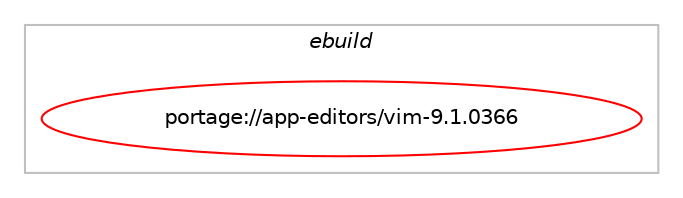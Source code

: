 digraph prolog {

# *************
# Graph options
# *************

newrank=true;
concentrate=true;
compound=true;
graph [rankdir=LR,fontname=Helvetica,fontsize=10,ranksep=1.5];#, ranksep=2.5, nodesep=0.2];
edge  [arrowhead=vee];
node  [fontname=Helvetica,fontsize=10];

# **********
# The ebuild
# **********

subgraph cluster_leftcol {
color=gray;
label=<<i>ebuild</i>>;
id [label="portage://app-editors/vim-9.1.0366", color=red, width=4, href="../app-editors/vim-9.1.0366.svg"];
}

# ****************
# The dependencies
# ****************

subgraph cluster_midcol {
color=gray;
label=<<i>dependencies</i>>;
subgraph cluster_compile {
fillcolor="#eeeeee";
style=filled;
label=<<i>compile</i>>;
# *** BEGIN UNKNOWN DEPENDENCY TYPE (TODO) ***
# id -> equal(use_conditional_group(positive,X,portage://app-editors/vim-9.1.0366,[package_dependency(portage://app-editors/vim-9.1.0366,install,no,x11-base,xorg-proto,none,[,,],[],[])]))
# *** END UNKNOWN DEPENDENCY TYPE (TODO) ***

# *** BEGIN UNKNOWN DEPENDENCY TYPE (TODO) ***
# id -> equal(use_conditional_group(positive,X,portage://app-editors/vim-9.1.0366,[package_dependency(portage://app-editors/vim-9.1.0366,install,no,x11-libs,libXt,none,[,,],[],[])]))
# *** END UNKNOWN DEPENDENCY TYPE (TODO) ***

# *** BEGIN UNKNOWN DEPENDENCY TYPE (TODO) ***
# id -> equal(use_conditional_group(positive,acl,portage://app-editors/vim-9.1.0366,[use_conditional_group(positive,kernel_linux,portage://app-editors/vim-9.1.0366,[package_dependency(portage://app-editors/vim-9.1.0366,install,no,sys-apps,acl,none,[,,],[],[])])]))
# *** END UNKNOWN DEPENDENCY TYPE (TODO) ***

# *** BEGIN UNKNOWN DEPENDENCY TYPE (TODO) ***
# id -> equal(use_conditional_group(positive,crypt,portage://app-editors/vim-9.1.0366,[package_dependency(portage://app-editors/vim-9.1.0366,install,no,dev-libs,libsodium,none,[,,],any_same_slot,[])]))
# *** END UNKNOWN DEPENDENCY TYPE (TODO) ***

# *** BEGIN UNKNOWN DEPENDENCY TYPE (TODO) ***
# id -> equal(use_conditional_group(positive,cscope,portage://app-editors/vim-9.1.0366,[package_dependency(portage://app-editors/vim-9.1.0366,install,no,dev-util,cscope,none,[,,],[],[])]))
# *** END UNKNOWN DEPENDENCY TYPE (TODO) ***

# *** BEGIN UNKNOWN DEPENDENCY TYPE (TODO) ***
# id -> equal(use_conditional_group(positive,gpm,portage://app-editors/vim-9.1.0366,[package_dependency(portage://app-editors/vim-9.1.0366,install,no,sys-libs,gpm,greaterequal,[1.19.3,,,1.19.3],[],[])]))
# *** END UNKNOWN DEPENDENCY TYPE (TODO) ***

# *** BEGIN UNKNOWN DEPENDENCY TYPE (TODO) ***
# id -> equal(use_conditional_group(positive,lua,portage://app-editors/vim-9.1.0366,[use_conditional_group(positive,lua_single_target_luajit,portage://app-editors/vim-9.1.0366,[package_dependency(portage://app-editors/vim-9.1.0366,install,no,dev-lang,luajit,none,[,,],any_same_slot,[])]),use_conditional_group(positive,lua_single_target_lua5-1,portage://app-editors/vim-9.1.0366,[package_dependency(portage://app-editors/vim-9.1.0366,install,no,dev-lang,lua,none,[,,],[slot(5.1)],[])]),use_conditional_group(positive,lua_single_target_lua5-3,portage://app-editors/vim-9.1.0366,[package_dependency(portage://app-editors/vim-9.1.0366,install,no,dev-lang,lua,none,[,,],[slot(5.3)],[])]),use_conditional_group(positive,lua_single_target_lua5-4,portage://app-editors/vim-9.1.0366,[package_dependency(portage://app-editors/vim-9.1.0366,install,no,dev-lang,lua,none,[,,],[slot(5.4)],[])]),use_conditional_group(positive,lua_single_target_lua5-1,portage://app-editors/vim-9.1.0366,[package_dependency(portage://app-editors/vim-9.1.0366,install,no,dev-lang,lua,none,[,,],[slot(5.1)],[use(enable(deprecated),none)])])]))
# *** END UNKNOWN DEPENDENCY TYPE (TODO) ***

# *** BEGIN UNKNOWN DEPENDENCY TYPE (TODO) ***
# id -> equal(use_conditional_group(positive,nls,portage://app-editors/vim-9.1.0366,[package_dependency(portage://app-editors/vim-9.1.0366,install,no,virtual,libintl,none,[,,],[],[])]))
# *** END UNKNOWN DEPENDENCY TYPE (TODO) ***

# *** BEGIN UNKNOWN DEPENDENCY TYPE (TODO) ***
# id -> equal(use_conditional_group(positive,perl,portage://app-editors/vim-9.1.0366,[package_dependency(portage://app-editors/vim-9.1.0366,install,no,dev-lang,perl,none,[,,],any_same_slot,[])]))
# *** END UNKNOWN DEPENDENCY TYPE (TODO) ***

# *** BEGIN UNKNOWN DEPENDENCY TYPE (TODO) ***
# id -> equal(use_conditional_group(positive,python,portage://app-editors/vim-9.1.0366,[use_conditional_group(positive,python_single_target_python3_10,portage://app-editors/vim-9.1.0366,[package_dependency(portage://app-editors/vim-9.1.0366,install,no,dev-lang,python,none,[,,],[slot(3.10)],[use(enable(threads),positive)])]),use_conditional_group(positive,python_single_target_python3_11,portage://app-editors/vim-9.1.0366,[package_dependency(portage://app-editors/vim-9.1.0366,install,no,dev-lang,python,none,[,,],[slot(3.11)],[use(enable(threads),positive)])]),use_conditional_group(positive,python_single_target_python3_12,portage://app-editors/vim-9.1.0366,[package_dependency(portage://app-editors/vim-9.1.0366,install,no,dev-lang,python,none,[,,],[slot(3.12)],[use(enable(threads),positive)])])]))
# *** END UNKNOWN DEPENDENCY TYPE (TODO) ***

# *** BEGIN UNKNOWN DEPENDENCY TYPE (TODO) ***
# id -> equal(use_conditional_group(positive,racket,portage://app-editors/vim-9.1.0366,[package_dependency(portage://app-editors/vim-9.1.0366,install,no,dev-scheme,racket,none,[,,],[],[])]))
# *** END UNKNOWN DEPENDENCY TYPE (TODO) ***

# *** BEGIN UNKNOWN DEPENDENCY TYPE (TODO) ***
# id -> equal(use_conditional_group(positive,ruby,portage://app-editors/vim-9.1.0366,[any_of_group([all_of_group([package_dependency(portage://app-editors/vim-9.1.0366,install,no,dev-lang,ruby,none,[,,],[slot(3.1)],[]),package_dependency(portage://app-editors/vim-9.1.0366,install,no,virtual,rubygems,none,[,,],[],[use(enable(ruby_targets_ruby31),negative)])]),all_of_group([package_dependency(portage://app-editors/vim-9.1.0366,install,no,dev-lang,ruby,none,[,,],[slot(3.2)],[]),package_dependency(portage://app-editors/vim-9.1.0366,install,no,virtual,rubygems,none,[,,],[],[use(enable(ruby_targets_ruby32),negative)])])])]))
# *** END UNKNOWN DEPENDENCY TYPE (TODO) ***

# *** BEGIN UNKNOWN DEPENDENCY TYPE (TODO) ***
# id -> equal(use_conditional_group(positive,selinux,portage://app-editors/vim-9.1.0366,[package_dependency(portage://app-editors/vim-9.1.0366,install,no,sys-libs,libselinux,none,[,,],[],[])]))
# *** END UNKNOWN DEPENDENCY TYPE (TODO) ***

# *** BEGIN UNKNOWN DEPENDENCY TYPE (TODO) ***
# id -> equal(use_conditional_group(positive,sound,portage://app-editors/vim-9.1.0366,[package_dependency(portage://app-editors/vim-9.1.0366,install,no,media-libs,libcanberra,none,[,,],[],[])]))
# *** END UNKNOWN DEPENDENCY TYPE (TODO) ***

# *** BEGIN UNKNOWN DEPENDENCY TYPE (TODO) ***
# id -> equal(use_conditional_group(positive,tcl,portage://app-editors/vim-9.1.0366,[package_dependency(portage://app-editors/vim-9.1.0366,install,no,dev-lang,tcl,none,[,,],[slot(0),equal],[])]))
# *** END UNKNOWN DEPENDENCY TYPE (TODO) ***

# *** BEGIN UNKNOWN DEPENDENCY TYPE (TODO) ***
# id -> equal(use_conditional_group(positive,vim-pager,portage://app-editors/vim-9.1.0366,[package_dependency(portage://app-editors/vim-9.1.0366,install,no,app-editors,vim-core,none,[,,],[],[use(disable(minimal),none)])]))
# *** END UNKNOWN DEPENDENCY TYPE (TODO) ***

# *** BEGIN UNKNOWN DEPENDENCY TYPE (TODO) ***
# id -> equal(package_dependency(portage://app-editors/vim-9.1.0366,install,no,app-editors,vim-core,tilde,[9.1.0366,,,9.1.0366],[],[]))
# *** END UNKNOWN DEPENDENCY TYPE (TODO) ***

# *** BEGIN UNKNOWN DEPENDENCY TYPE (TODO) ***
# id -> equal(package_dependency(portage://app-editors/vim-9.1.0366,install,no,app-eselect,eselect-vi,greaterequal,[1.1,,,1.1],[],[]))
# *** END UNKNOWN DEPENDENCY TYPE (TODO) ***

# *** BEGIN UNKNOWN DEPENDENCY TYPE (TODO) ***
# id -> equal(package_dependency(portage://app-editors/vim-9.1.0366,install,no,sys-libs,ncurses,greaterequal,[5.2,,-r2,5.2-r2],[slot(0),equal],[]))
# *** END UNKNOWN DEPENDENCY TYPE (TODO) ***

}
subgraph cluster_compileandrun {
fillcolor="#eeeeee";
style=filled;
label=<<i>compile and run</i>>;
}
subgraph cluster_run {
fillcolor="#eeeeee";
style=filled;
label=<<i>run</i>>;
# *** BEGIN UNKNOWN DEPENDENCY TYPE (TODO) ***
# id -> equal(use_conditional_group(positive,X,portage://app-editors/vim-9.1.0366,[package_dependency(portage://app-editors/vim-9.1.0366,run,no,x11-libs,libXt,none,[,,],[],[])]))
# *** END UNKNOWN DEPENDENCY TYPE (TODO) ***

# *** BEGIN UNKNOWN DEPENDENCY TYPE (TODO) ***
# id -> equal(use_conditional_group(positive,acl,portage://app-editors/vim-9.1.0366,[use_conditional_group(positive,kernel_linux,portage://app-editors/vim-9.1.0366,[package_dependency(portage://app-editors/vim-9.1.0366,run,no,sys-apps,acl,none,[,,],[],[])])]))
# *** END UNKNOWN DEPENDENCY TYPE (TODO) ***

# *** BEGIN UNKNOWN DEPENDENCY TYPE (TODO) ***
# id -> equal(use_conditional_group(positive,crypt,portage://app-editors/vim-9.1.0366,[package_dependency(portage://app-editors/vim-9.1.0366,run,no,dev-libs,libsodium,none,[,,],any_same_slot,[])]))
# *** END UNKNOWN DEPENDENCY TYPE (TODO) ***

# *** BEGIN UNKNOWN DEPENDENCY TYPE (TODO) ***
# id -> equal(use_conditional_group(positive,cscope,portage://app-editors/vim-9.1.0366,[package_dependency(portage://app-editors/vim-9.1.0366,run,no,dev-util,cscope,none,[,,],[],[])]))
# *** END UNKNOWN DEPENDENCY TYPE (TODO) ***

# *** BEGIN UNKNOWN DEPENDENCY TYPE (TODO) ***
# id -> equal(use_conditional_group(positive,gpm,portage://app-editors/vim-9.1.0366,[package_dependency(portage://app-editors/vim-9.1.0366,run,no,sys-libs,gpm,greaterequal,[1.19.3,,,1.19.3],[],[])]))
# *** END UNKNOWN DEPENDENCY TYPE (TODO) ***

# *** BEGIN UNKNOWN DEPENDENCY TYPE (TODO) ***
# id -> equal(use_conditional_group(positive,lua,portage://app-editors/vim-9.1.0366,[use_conditional_group(positive,lua_single_target_luajit,portage://app-editors/vim-9.1.0366,[package_dependency(portage://app-editors/vim-9.1.0366,run,no,dev-lang,luajit,none,[,,],any_same_slot,[])]),use_conditional_group(positive,lua_single_target_lua5-1,portage://app-editors/vim-9.1.0366,[package_dependency(portage://app-editors/vim-9.1.0366,run,no,dev-lang,lua,none,[,,],[slot(5.1)],[])]),use_conditional_group(positive,lua_single_target_lua5-3,portage://app-editors/vim-9.1.0366,[package_dependency(portage://app-editors/vim-9.1.0366,run,no,dev-lang,lua,none,[,,],[slot(5.3)],[])]),use_conditional_group(positive,lua_single_target_lua5-4,portage://app-editors/vim-9.1.0366,[package_dependency(portage://app-editors/vim-9.1.0366,run,no,dev-lang,lua,none,[,,],[slot(5.4)],[])]),use_conditional_group(positive,lua_single_target_lua5-1,portage://app-editors/vim-9.1.0366,[package_dependency(portage://app-editors/vim-9.1.0366,run,no,dev-lang,lua,none,[,,],[slot(5.1)],[use(enable(deprecated),none)])])]))
# *** END UNKNOWN DEPENDENCY TYPE (TODO) ***

# *** BEGIN UNKNOWN DEPENDENCY TYPE (TODO) ***
# id -> equal(use_conditional_group(positive,nls,portage://app-editors/vim-9.1.0366,[package_dependency(portage://app-editors/vim-9.1.0366,run,no,virtual,libintl,none,[,,],[],[])]))
# *** END UNKNOWN DEPENDENCY TYPE (TODO) ***

# *** BEGIN UNKNOWN DEPENDENCY TYPE (TODO) ***
# id -> equal(use_conditional_group(positive,perl,portage://app-editors/vim-9.1.0366,[package_dependency(portage://app-editors/vim-9.1.0366,run,no,dev-lang,perl,none,[,,],any_same_slot,[])]))
# *** END UNKNOWN DEPENDENCY TYPE (TODO) ***

# *** BEGIN UNKNOWN DEPENDENCY TYPE (TODO) ***
# id -> equal(use_conditional_group(positive,python,portage://app-editors/vim-9.1.0366,[use_conditional_group(positive,python_single_target_python3_10,portage://app-editors/vim-9.1.0366,[package_dependency(portage://app-editors/vim-9.1.0366,run,no,dev-lang,python,none,[,,],[slot(3.10)],[use(enable(threads),positive)])]),use_conditional_group(positive,python_single_target_python3_11,portage://app-editors/vim-9.1.0366,[package_dependency(portage://app-editors/vim-9.1.0366,run,no,dev-lang,python,none,[,,],[slot(3.11)],[use(enable(threads),positive)])]),use_conditional_group(positive,python_single_target_python3_12,portage://app-editors/vim-9.1.0366,[package_dependency(portage://app-editors/vim-9.1.0366,run,no,dev-lang,python,none,[,,],[slot(3.12)],[use(enable(threads),positive)])])]))
# *** END UNKNOWN DEPENDENCY TYPE (TODO) ***

# *** BEGIN UNKNOWN DEPENDENCY TYPE (TODO) ***
# id -> equal(use_conditional_group(positive,racket,portage://app-editors/vim-9.1.0366,[package_dependency(portage://app-editors/vim-9.1.0366,run,no,dev-scheme,racket,none,[,,],[],[])]))
# *** END UNKNOWN DEPENDENCY TYPE (TODO) ***

# *** BEGIN UNKNOWN DEPENDENCY TYPE (TODO) ***
# id -> equal(use_conditional_group(positive,ruby,portage://app-editors/vim-9.1.0366,[any_of_group([all_of_group([package_dependency(portage://app-editors/vim-9.1.0366,run,no,dev-lang,ruby,none,[,,],[slot(3.1)],[]),package_dependency(portage://app-editors/vim-9.1.0366,run,no,virtual,rubygems,none,[,,],[],[use(enable(ruby_targets_ruby31),negative)])]),all_of_group([package_dependency(portage://app-editors/vim-9.1.0366,run,no,dev-lang,ruby,none,[,,],[slot(3.2)],[]),package_dependency(portage://app-editors/vim-9.1.0366,run,no,virtual,rubygems,none,[,,],[],[use(enable(ruby_targets_ruby32),negative)])])])]))
# *** END UNKNOWN DEPENDENCY TYPE (TODO) ***

# *** BEGIN UNKNOWN DEPENDENCY TYPE (TODO) ***
# id -> equal(use_conditional_group(positive,selinux,portage://app-editors/vim-9.1.0366,[package_dependency(portage://app-editors/vim-9.1.0366,run,no,sys-libs,libselinux,none,[,,],[],[])]))
# *** END UNKNOWN DEPENDENCY TYPE (TODO) ***

# *** BEGIN UNKNOWN DEPENDENCY TYPE (TODO) ***
# id -> equal(use_conditional_group(positive,sound,portage://app-editors/vim-9.1.0366,[package_dependency(portage://app-editors/vim-9.1.0366,run,no,media-libs,libcanberra,none,[,,],[],[])]))
# *** END UNKNOWN DEPENDENCY TYPE (TODO) ***

# *** BEGIN UNKNOWN DEPENDENCY TYPE (TODO) ***
# id -> equal(use_conditional_group(positive,tcl,portage://app-editors/vim-9.1.0366,[package_dependency(portage://app-editors/vim-9.1.0366,run,no,dev-lang,tcl,none,[,,],[slot(0),equal],[])]))
# *** END UNKNOWN DEPENDENCY TYPE (TODO) ***

# *** BEGIN UNKNOWN DEPENDENCY TYPE (TODO) ***
# id -> equal(use_conditional_group(positive,vim-pager,portage://app-editors/vim-9.1.0366,[package_dependency(portage://app-editors/vim-9.1.0366,run,no,app-editors,vim-core,none,[,,],[],[use(disable(minimal),none)])]))
# *** END UNKNOWN DEPENDENCY TYPE (TODO) ***

# *** BEGIN UNKNOWN DEPENDENCY TYPE (TODO) ***
# id -> equal(package_dependency(portage://app-editors/vim-9.1.0366,run,no,app-editors,vim-core,tilde,[9.1.0366,,,9.1.0366],[],[]))
# *** END UNKNOWN DEPENDENCY TYPE (TODO) ***

# *** BEGIN UNKNOWN DEPENDENCY TYPE (TODO) ***
# id -> equal(package_dependency(portage://app-editors/vim-9.1.0366,run,no,app-eselect,eselect-vi,greaterequal,[1.1,,,1.1],[],[]))
# *** END UNKNOWN DEPENDENCY TYPE (TODO) ***

# *** BEGIN UNKNOWN DEPENDENCY TYPE (TODO) ***
# id -> equal(package_dependency(portage://app-editors/vim-9.1.0366,run,no,sys-libs,ncurses,greaterequal,[5.2,,-r2,5.2-r2],[slot(0),equal],[]))
# *** END UNKNOWN DEPENDENCY TYPE (TODO) ***

}
}

# **************
# The candidates
# **************

subgraph cluster_choices {
rank=same;
color=gray;
label=<<i>candidates</i>>;

}

}
